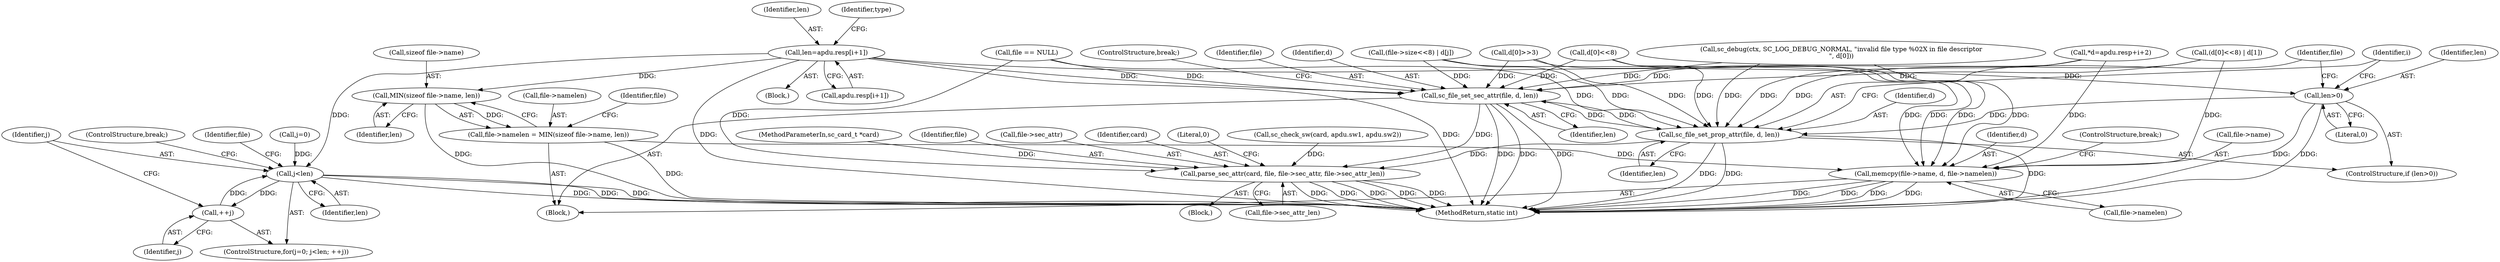 digraph "0_OpenSC_360e95d45ac4123255a4c796db96337f332160ad#diff-d643a0fa169471dbf2912f4866dc49c5_3@array" {
"1000423" [label="(Call,len=apdu.resp[i+1])"];
"1000464" [label="(Call,j<len)"];
"1000467" [label="(Call,++j)"];
"1000561" [label="(Call,MIN(sizeof file->name, len))"];
"1000557" [label="(Call,file->namelen = MIN(sizeof file->name, len))"];
"1000567" [label="(Call,memcpy(file->name, d, file->namelen))"];
"1000577" [label="(Call,sc_file_set_sec_attr(file, d, len))"];
"1000587" [label="(Call,sc_file_set_prop_attr(file, d, len))"];
"1000596" [label="(Call,parse_sec_attr(card, file, file->sec_attr, file->sec_attr_len))"];
"1000584" [label="(Call,len>0)"];
"1000465" [label="(Identifier,j)"];
"1000596" [label="(Call,parse_sec_attr(card, file, file->sec_attr, file->sec_attr_len))"];
"1000529" [label="(Call,sc_debug(ctx, SC_LOG_DEBUG_NORMAL, \"invalid file type %02X in file descriptor\n\", d[0]))"];
"1000464" [label="(Call,j<len)"];
"1000452" [label="(Block,)"];
"1000580" [label="(Identifier,len)"];
"1000575" [label="(ControlStructure,break;)"];
"1000598" [label="(Identifier,file)"];
"1000599" [label="(Call,file->sec_attr)"];
"1000461" [label="(Call,j=0)"];
"1000589" [label="(Identifier,d)"];
"1000585" [label="(Identifier,len)"];
"1000584" [label="(Call,len>0)"];
"1000420" [label="(Block,)"];
"1000507" [label="(Call,d[0]>>3)"];
"1000597" [label="(Identifier,card)"];
"1000568" [label="(Call,file->name)"];
"1000558" [label="(Call,file->namelen)"];
"1000581" [label="(ControlStructure,break;)"];
"1000583" [label="(ControlStructure,if (len>0))"];
"1000424" [label="(Identifier,len)"];
"1000569" [label="(Identifier,file)"];
"1000557" [label="(Call,file->namelen = MIN(sizeof file->name, len))"];
"1000578" [label="(Identifier,file)"];
"1000567" [label="(Call,memcpy(file->name, d, file->namelen))"];
"1000105" [label="(Block,)"];
"1000441" [label="(Call,*d=apdu.resp+i+2)"];
"1000606" [label="(Literal,0)"];
"1000315" [label="(Call,sc_check_sw(card, apdu.sw1, apdu.sw2))"];
"1000547" [label="(Call,d[0]<<8)"];
"1000410" [label="(Identifier,i)"];
"1000588" [label="(Identifier,file)"];
"1000587" [label="(Call,sc_file_set_prop_attr(file, d, len))"];
"1000468" [label="(Identifier,j)"];
"1000577" [label="(Call,sc_file_set_sec_attr(file, d, len))"];
"1000566" [label="(Identifier,len)"];
"1000571" [label="(Identifier,d)"];
"1000466" [label="(Identifier,len)"];
"1000546" [label="(Call,(d[0]<<8) | d[1])"];
"1000579" [label="(Identifier,d)"];
"1000425" [label="(Call,apdu.resp[i+1])"];
"1000473" [label="(Call,(file->size<<8) | d[j])"];
"1000482" [label="(ControlStructure,break;)"];
"1000607" [label="(MethodReturn,static int)"];
"1000102" [label="(MethodParameterIn,sc_card_t *card)"];
"1000365" [label="(Call,file == NULL)"];
"1000434" [label="(Identifier,type)"];
"1000561" [label="(Call,MIN(sizeof file->name, len))"];
"1000467" [label="(Call,++j)"];
"1000572" [label="(Call,file->namelen)"];
"1000562" [label="(Call,sizeof file->name)"];
"1000602" [label="(Call,file->sec_attr_len)"];
"1000471" [label="(Identifier,file)"];
"1000586" [label="(Literal,0)"];
"1000590" [label="(Identifier,len)"];
"1000423" [label="(Call,len=apdu.resp[i+1])"];
"1000460" [label="(ControlStructure,for(j=0; j<len; ++j))"];
"1000423" -> "1000420"  [label="AST: "];
"1000423" -> "1000425"  [label="CFG: "];
"1000424" -> "1000423"  [label="AST: "];
"1000425" -> "1000423"  [label="AST: "];
"1000434" -> "1000423"  [label="CFG: "];
"1000423" -> "1000607"  [label="DDG: "];
"1000423" -> "1000607"  [label="DDG: "];
"1000423" -> "1000464"  [label="DDG: "];
"1000423" -> "1000561"  [label="DDG: "];
"1000423" -> "1000577"  [label="DDG: "];
"1000423" -> "1000584"  [label="DDG: "];
"1000464" -> "1000460"  [label="AST: "];
"1000464" -> "1000466"  [label="CFG: "];
"1000465" -> "1000464"  [label="AST: "];
"1000466" -> "1000464"  [label="AST: "];
"1000471" -> "1000464"  [label="CFG: "];
"1000482" -> "1000464"  [label="CFG: "];
"1000464" -> "1000607"  [label="DDG: "];
"1000464" -> "1000607"  [label="DDG: "];
"1000464" -> "1000607"  [label="DDG: "];
"1000467" -> "1000464"  [label="DDG: "];
"1000461" -> "1000464"  [label="DDG: "];
"1000464" -> "1000467"  [label="DDG: "];
"1000467" -> "1000460"  [label="AST: "];
"1000467" -> "1000468"  [label="CFG: "];
"1000468" -> "1000467"  [label="AST: "];
"1000465" -> "1000467"  [label="CFG: "];
"1000561" -> "1000557"  [label="AST: "];
"1000561" -> "1000566"  [label="CFG: "];
"1000562" -> "1000561"  [label="AST: "];
"1000566" -> "1000561"  [label="AST: "];
"1000557" -> "1000561"  [label="CFG: "];
"1000561" -> "1000607"  [label="DDG: "];
"1000561" -> "1000557"  [label="DDG: "];
"1000557" -> "1000452"  [label="AST: "];
"1000558" -> "1000557"  [label="AST: "];
"1000569" -> "1000557"  [label="CFG: "];
"1000557" -> "1000607"  [label="DDG: "];
"1000557" -> "1000567"  [label="DDG: "];
"1000567" -> "1000452"  [label="AST: "];
"1000567" -> "1000572"  [label="CFG: "];
"1000568" -> "1000567"  [label="AST: "];
"1000571" -> "1000567"  [label="AST: "];
"1000572" -> "1000567"  [label="AST: "];
"1000575" -> "1000567"  [label="CFG: "];
"1000567" -> "1000607"  [label="DDG: "];
"1000567" -> "1000607"  [label="DDG: "];
"1000567" -> "1000607"  [label="DDG: "];
"1000567" -> "1000607"  [label="DDG: "];
"1000473" -> "1000567"  [label="DDG: "];
"1000546" -> "1000567"  [label="DDG: "];
"1000507" -> "1000567"  [label="DDG: "];
"1000529" -> "1000567"  [label="DDG: "];
"1000441" -> "1000567"  [label="DDG: "];
"1000547" -> "1000567"  [label="DDG: "];
"1000577" -> "1000452"  [label="AST: "];
"1000577" -> "1000580"  [label="CFG: "];
"1000578" -> "1000577"  [label="AST: "];
"1000579" -> "1000577"  [label="AST: "];
"1000580" -> "1000577"  [label="AST: "];
"1000581" -> "1000577"  [label="CFG: "];
"1000577" -> "1000607"  [label="DDG: "];
"1000577" -> "1000607"  [label="DDG: "];
"1000577" -> "1000607"  [label="DDG: "];
"1000587" -> "1000577"  [label="DDG: "];
"1000365" -> "1000577"  [label="DDG: "];
"1000473" -> "1000577"  [label="DDG: "];
"1000546" -> "1000577"  [label="DDG: "];
"1000507" -> "1000577"  [label="DDG: "];
"1000529" -> "1000577"  [label="DDG: "];
"1000441" -> "1000577"  [label="DDG: "];
"1000547" -> "1000577"  [label="DDG: "];
"1000577" -> "1000587"  [label="DDG: "];
"1000577" -> "1000596"  [label="DDG: "];
"1000587" -> "1000583"  [label="AST: "];
"1000587" -> "1000590"  [label="CFG: "];
"1000588" -> "1000587"  [label="AST: "];
"1000589" -> "1000587"  [label="AST: "];
"1000590" -> "1000587"  [label="AST: "];
"1000410" -> "1000587"  [label="CFG: "];
"1000587" -> "1000607"  [label="DDG: "];
"1000587" -> "1000607"  [label="DDG: "];
"1000587" -> "1000607"  [label="DDG: "];
"1000365" -> "1000587"  [label="DDG: "];
"1000473" -> "1000587"  [label="DDG: "];
"1000546" -> "1000587"  [label="DDG: "];
"1000507" -> "1000587"  [label="DDG: "];
"1000529" -> "1000587"  [label="DDG: "];
"1000441" -> "1000587"  [label="DDG: "];
"1000547" -> "1000587"  [label="DDG: "];
"1000584" -> "1000587"  [label="DDG: "];
"1000587" -> "1000596"  [label="DDG: "];
"1000596" -> "1000105"  [label="AST: "];
"1000596" -> "1000602"  [label="CFG: "];
"1000597" -> "1000596"  [label="AST: "];
"1000598" -> "1000596"  [label="AST: "];
"1000599" -> "1000596"  [label="AST: "];
"1000602" -> "1000596"  [label="AST: "];
"1000606" -> "1000596"  [label="CFG: "];
"1000596" -> "1000607"  [label="DDG: "];
"1000596" -> "1000607"  [label="DDG: "];
"1000596" -> "1000607"  [label="DDG: "];
"1000596" -> "1000607"  [label="DDG: "];
"1000596" -> "1000607"  [label="DDG: "];
"1000315" -> "1000596"  [label="DDG: "];
"1000102" -> "1000596"  [label="DDG: "];
"1000365" -> "1000596"  [label="DDG: "];
"1000584" -> "1000583"  [label="AST: "];
"1000584" -> "1000586"  [label="CFG: "];
"1000585" -> "1000584"  [label="AST: "];
"1000586" -> "1000584"  [label="AST: "];
"1000588" -> "1000584"  [label="CFG: "];
"1000410" -> "1000584"  [label="CFG: "];
"1000584" -> "1000607"  [label="DDG: "];
"1000584" -> "1000607"  [label="DDG: "];
}
